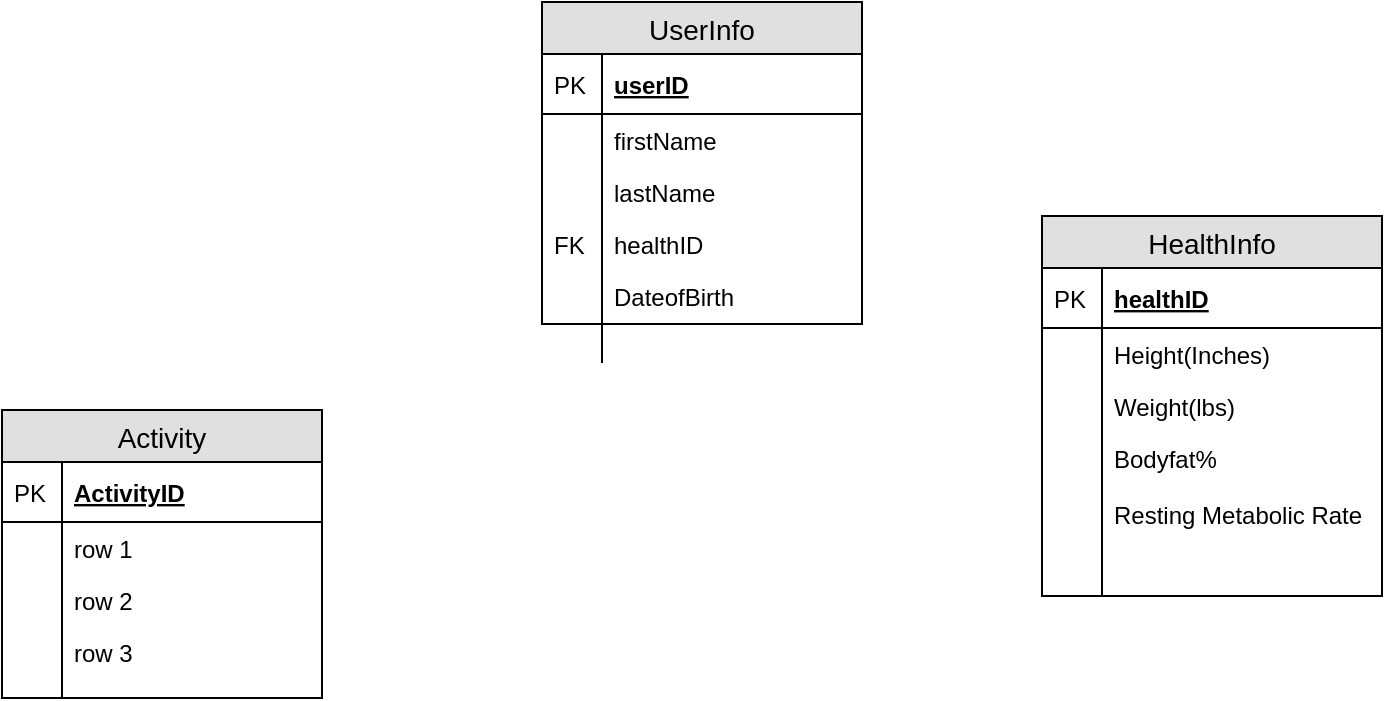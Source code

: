 <mxfile version="12.0.2" type="github" pages="1"><diagram id="rcm8UiP5ZTEfefi09jWw" name="Page-1"><mxGraphModel dx="768" dy="455" grid="1" gridSize="10" guides="1" tooltips="1" connect="1" arrows="1" fold="1" page="1" pageScale="1" pageWidth="850" pageHeight="1100" math="0" shadow="0"><root><mxCell id="0"/><mxCell id="1" parent="0"/><mxCell id="2JhXEc4H_2p9KzLNhtrB-1" value="UserInfo" style="swimlane;fontStyle=0;childLayout=stackLayout;horizontal=1;startSize=26;fillColor=#e0e0e0;horizontalStack=0;resizeParent=1;resizeParentMax=0;resizeLast=0;collapsible=1;marginBottom=0;swimlaneFillColor=#ffffff;align=center;fontSize=14;" vertex="1" parent="1"><mxGeometry x="300" y="43" width="160" height="161" as="geometry"/></mxCell><mxCell id="2JhXEc4H_2p9KzLNhtrB-2" value="userID" style="shape=partialRectangle;top=0;left=0;right=0;bottom=1;align=left;verticalAlign=middle;fillColor=none;spacingLeft=34;spacingRight=4;overflow=hidden;rotatable=0;points=[[0,0.5],[1,0.5]];portConstraint=eastwest;dropTarget=0;fontStyle=5;fontSize=12;" vertex="1" parent="2JhXEc4H_2p9KzLNhtrB-1"><mxGeometry y="26" width="160" height="30" as="geometry"/></mxCell><mxCell id="2JhXEc4H_2p9KzLNhtrB-3" value="PK" style="shape=partialRectangle;top=0;left=0;bottom=0;fillColor=none;align=left;verticalAlign=middle;spacingLeft=4;spacingRight=4;overflow=hidden;rotatable=0;points=[];portConstraint=eastwest;part=1;fontSize=12;" vertex="1" connectable="0" parent="2JhXEc4H_2p9KzLNhtrB-2"><mxGeometry width="30" height="30" as="geometry"/></mxCell><mxCell id="2JhXEc4H_2p9KzLNhtrB-4" value="firstName" style="shape=partialRectangle;top=0;left=0;right=0;bottom=0;align=left;verticalAlign=top;fillColor=none;spacingLeft=34;spacingRight=4;overflow=hidden;rotatable=0;points=[[0,0.5],[1,0.5]];portConstraint=eastwest;dropTarget=0;fontSize=12;" vertex="1" parent="2JhXEc4H_2p9KzLNhtrB-1"><mxGeometry y="56" width="160" height="26" as="geometry"/></mxCell><mxCell id="2JhXEc4H_2p9KzLNhtrB-5" value="" style="shape=partialRectangle;top=0;left=0;bottom=0;fillColor=none;align=left;verticalAlign=top;spacingLeft=4;spacingRight=4;overflow=hidden;rotatable=0;points=[];portConstraint=eastwest;part=1;fontSize=12;" vertex="1" connectable="0" parent="2JhXEc4H_2p9KzLNhtrB-4"><mxGeometry width="30" height="26" as="geometry"/></mxCell><mxCell id="2JhXEc4H_2p9KzLNhtrB-6" value="lastName" style="shape=partialRectangle;top=0;left=0;right=0;bottom=0;align=left;verticalAlign=top;fillColor=none;spacingLeft=34;spacingRight=4;overflow=hidden;rotatable=0;points=[[0,0.5],[1,0.5]];portConstraint=eastwest;dropTarget=0;fontSize=12;" vertex="1" parent="2JhXEc4H_2p9KzLNhtrB-1"><mxGeometry y="82" width="160" height="26" as="geometry"/></mxCell><mxCell id="2JhXEc4H_2p9KzLNhtrB-7" value="" style="shape=partialRectangle;top=0;left=0;bottom=0;fillColor=none;align=left;verticalAlign=top;spacingLeft=4;spacingRight=4;overflow=hidden;rotatable=0;points=[];portConstraint=eastwest;part=1;fontSize=12;" vertex="1" connectable="0" parent="2JhXEc4H_2p9KzLNhtrB-6"><mxGeometry width="30" height="26" as="geometry"/></mxCell><mxCell id="2JhXEc4H_2p9KzLNhtrB-8" value="healthID" style="shape=partialRectangle;top=0;left=0;right=0;bottom=0;align=left;verticalAlign=top;fillColor=none;spacingLeft=34;spacingRight=4;overflow=hidden;rotatable=0;points=[[0,0.5],[1,0.5]];portConstraint=eastwest;dropTarget=0;fontSize=12;" vertex="1" parent="2JhXEc4H_2p9KzLNhtrB-1"><mxGeometry y="108" width="160" height="26" as="geometry"/></mxCell><mxCell id="2JhXEc4H_2p9KzLNhtrB-9" value="FK" style="shape=partialRectangle;top=0;left=0;bottom=0;fillColor=none;align=left;verticalAlign=top;spacingLeft=4;spacingRight=4;overflow=hidden;rotatable=0;points=[];portConstraint=eastwest;part=1;fontSize=12;" vertex="1" connectable="0" parent="2JhXEc4H_2p9KzLNhtrB-8"><mxGeometry width="30" height="26" as="geometry"/></mxCell><mxCell id="2JhXEc4H_2p9KzLNhtrB-10" value="DateofBirth&#10;&#10;" style="shape=partialRectangle;top=0;left=0;right=0;bottom=0;align=left;verticalAlign=top;fillColor=none;spacingLeft=34;spacingRight=4;overflow=hidden;rotatable=0;points=[[0,0.5],[1,0.5]];portConstraint=eastwest;dropTarget=0;fontSize=12;" vertex="1" parent="2JhXEc4H_2p9KzLNhtrB-1"><mxGeometry y="134" width="160" height="27" as="geometry"/></mxCell><mxCell id="2JhXEc4H_2p9KzLNhtrB-11" value="" style="shape=partialRectangle;top=0;left=0;bottom=0;fillColor=none;align=left;verticalAlign=top;spacingLeft=4;spacingRight=4;overflow=hidden;rotatable=0;points=[];portConstraint=eastwest;part=1;fontSize=12;" vertex="1" connectable="0" parent="2JhXEc4H_2p9KzLNhtrB-10"><mxGeometry width="30" height="46" as="geometry"/></mxCell><mxCell id="2JhXEc4H_2p9KzLNhtrB-21" value="HealthInfo" style="swimlane;fontStyle=0;childLayout=stackLayout;horizontal=1;startSize=26;fillColor=#e0e0e0;horizontalStack=0;resizeParent=1;resizeParentMax=0;resizeLast=0;collapsible=1;marginBottom=0;swimlaneFillColor=#ffffff;align=center;fontSize=14;" vertex="1" parent="1"><mxGeometry x="550" y="150" width="170" height="190" as="geometry"/></mxCell><mxCell id="2JhXEc4H_2p9KzLNhtrB-22" value="healthID" style="shape=partialRectangle;top=0;left=0;right=0;bottom=1;align=left;verticalAlign=middle;fillColor=none;spacingLeft=34;spacingRight=4;overflow=hidden;rotatable=0;points=[[0,0.5],[1,0.5]];portConstraint=eastwest;dropTarget=0;fontStyle=5;fontSize=12;" vertex="1" parent="2JhXEc4H_2p9KzLNhtrB-21"><mxGeometry y="26" width="170" height="30" as="geometry"/></mxCell><mxCell id="2JhXEc4H_2p9KzLNhtrB-23" value="PK" style="shape=partialRectangle;top=0;left=0;bottom=0;fillColor=none;align=left;verticalAlign=middle;spacingLeft=4;spacingRight=4;overflow=hidden;rotatable=0;points=[];portConstraint=eastwest;part=1;fontSize=12;" vertex="1" connectable="0" parent="2JhXEc4H_2p9KzLNhtrB-22"><mxGeometry width="30" height="30" as="geometry"/></mxCell><mxCell id="2JhXEc4H_2p9KzLNhtrB-24" value="Height(Inches)" style="shape=partialRectangle;top=0;left=0;right=0;bottom=0;align=left;verticalAlign=top;fillColor=none;spacingLeft=34;spacingRight=4;overflow=hidden;rotatable=0;points=[[0,0.5],[1,0.5]];portConstraint=eastwest;dropTarget=0;fontSize=12;" vertex="1" parent="2JhXEc4H_2p9KzLNhtrB-21"><mxGeometry y="56" width="170" height="26" as="geometry"/></mxCell><mxCell id="2JhXEc4H_2p9KzLNhtrB-25" value="" style="shape=partialRectangle;top=0;left=0;bottom=0;fillColor=none;align=left;verticalAlign=top;spacingLeft=4;spacingRight=4;overflow=hidden;rotatable=0;points=[];portConstraint=eastwest;part=1;fontSize=12;" vertex="1" connectable="0" parent="2JhXEc4H_2p9KzLNhtrB-24"><mxGeometry width="30" height="26" as="geometry"/></mxCell><mxCell id="2JhXEc4H_2p9KzLNhtrB-26" value="Weight(lbs)" style="shape=partialRectangle;top=0;left=0;right=0;bottom=0;align=left;verticalAlign=top;fillColor=none;spacingLeft=34;spacingRight=4;overflow=hidden;rotatable=0;points=[[0,0.5],[1,0.5]];portConstraint=eastwest;dropTarget=0;fontSize=12;" vertex="1" parent="2JhXEc4H_2p9KzLNhtrB-21"><mxGeometry y="82" width="170" height="26" as="geometry"/></mxCell><mxCell id="2JhXEc4H_2p9KzLNhtrB-27" value="" style="shape=partialRectangle;top=0;left=0;bottom=0;fillColor=none;align=left;verticalAlign=top;spacingLeft=4;spacingRight=4;overflow=hidden;rotatable=0;points=[];portConstraint=eastwest;part=1;fontSize=12;" vertex="1" connectable="0" parent="2JhXEc4H_2p9KzLNhtrB-26"><mxGeometry width="30" height="26" as="geometry"/></mxCell><mxCell id="2JhXEc4H_2p9KzLNhtrB-28" value="Bodyfat%&#10;&#10;Resting Metabolic Rate&#10;" style="shape=partialRectangle;top=0;left=0;right=0;bottom=0;align=left;verticalAlign=top;fillColor=none;spacingLeft=34;spacingRight=4;overflow=hidden;rotatable=0;points=[[0,0.5],[1,0.5]];portConstraint=eastwest;dropTarget=0;fontSize=12;" vertex="1" parent="2JhXEc4H_2p9KzLNhtrB-21"><mxGeometry y="108" width="170" height="72" as="geometry"/></mxCell><mxCell id="2JhXEc4H_2p9KzLNhtrB-29" value="&#10;&#10;" style="shape=partialRectangle;top=0;left=0;bottom=0;fillColor=none;align=left;verticalAlign=top;spacingLeft=4;spacingRight=4;overflow=hidden;rotatable=0;points=[];portConstraint=eastwest;part=1;fontSize=12;" vertex="1" connectable="0" parent="2JhXEc4H_2p9KzLNhtrB-28"><mxGeometry width="30" height="72" as="geometry"/></mxCell><mxCell id="2JhXEc4H_2p9KzLNhtrB-30" value="" style="shape=partialRectangle;top=0;left=0;right=0;bottom=0;align=left;verticalAlign=top;fillColor=none;spacingLeft=34;spacingRight=4;overflow=hidden;rotatable=0;points=[[0,0.5],[1,0.5]];portConstraint=eastwest;dropTarget=0;fontSize=12;" vertex="1" parent="2JhXEc4H_2p9KzLNhtrB-21"><mxGeometry y="180" width="170" height="10" as="geometry"/></mxCell><mxCell id="2JhXEc4H_2p9KzLNhtrB-31" value="" style="shape=partialRectangle;top=0;left=0;bottom=0;fillColor=none;align=left;verticalAlign=top;spacingLeft=4;spacingRight=4;overflow=hidden;rotatable=0;points=[];portConstraint=eastwest;part=1;fontSize=12;" vertex="1" connectable="0" parent="2JhXEc4H_2p9KzLNhtrB-30"><mxGeometry width="30" height="10" as="geometry"/></mxCell><mxCell id="2JhXEc4H_2p9KzLNhtrB-33" value="Activity" style="swimlane;fontStyle=0;childLayout=stackLayout;horizontal=1;startSize=26;fillColor=#e0e0e0;horizontalStack=0;resizeParent=1;resizeParentMax=0;resizeLast=0;collapsible=1;marginBottom=0;swimlaneFillColor=#ffffff;align=center;fontSize=14;" vertex="1" parent="1"><mxGeometry x="30" y="247" width="160" height="144" as="geometry"/></mxCell><mxCell id="2JhXEc4H_2p9KzLNhtrB-34" value="ActivityID" style="shape=partialRectangle;top=0;left=0;right=0;bottom=1;align=left;verticalAlign=middle;fillColor=none;spacingLeft=34;spacingRight=4;overflow=hidden;rotatable=0;points=[[0,0.5],[1,0.5]];portConstraint=eastwest;dropTarget=0;fontStyle=5;fontSize=12;" vertex="1" parent="2JhXEc4H_2p9KzLNhtrB-33"><mxGeometry y="26" width="160" height="30" as="geometry"/></mxCell><mxCell id="2JhXEc4H_2p9KzLNhtrB-35" value="PK" style="shape=partialRectangle;top=0;left=0;bottom=0;fillColor=none;align=left;verticalAlign=middle;spacingLeft=4;spacingRight=4;overflow=hidden;rotatable=0;points=[];portConstraint=eastwest;part=1;fontSize=12;" vertex="1" connectable="0" parent="2JhXEc4H_2p9KzLNhtrB-34"><mxGeometry width="30" height="30" as="geometry"/></mxCell><mxCell id="2JhXEc4H_2p9KzLNhtrB-36" value="row 1" style="shape=partialRectangle;top=0;left=0;right=0;bottom=0;align=left;verticalAlign=top;fillColor=none;spacingLeft=34;spacingRight=4;overflow=hidden;rotatable=0;points=[[0,0.5],[1,0.5]];portConstraint=eastwest;dropTarget=0;fontSize=12;" vertex="1" parent="2JhXEc4H_2p9KzLNhtrB-33"><mxGeometry y="56" width="160" height="26" as="geometry"/></mxCell><mxCell id="2JhXEc4H_2p9KzLNhtrB-37" value="" style="shape=partialRectangle;top=0;left=0;bottom=0;fillColor=none;align=left;verticalAlign=top;spacingLeft=4;spacingRight=4;overflow=hidden;rotatable=0;points=[];portConstraint=eastwest;part=1;fontSize=12;" vertex="1" connectable="0" parent="2JhXEc4H_2p9KzLNhtrB-36"><mxGeometry width="30" height="26" as="geometry"/></mxCell><mxCell id="2JhXEc4H_2p9KzLNhtrB-38" value="row 2" style="shape=partialRectangle;top=0;left=0;right=0;bottom=0;align=left;verticalAlign=top;fillColor=none;spacingLeft=34;spacingRight=4;overflow=hidden;rotatable=0;points=[[0,0.5],[1,0.5]];portConstraint=eastwest;dropTarget=0;fontSize=12;" vertex="1" parent="2JhXEc4H_2p9KzLNhtrB-33"><mxGeometry y="82" width="160" height="26" as="geometry"/></mxCell><mxCell id="2JhXEc4H_2p9KzLNhtrB-39" value="" style="shape=partialRectangle;top=0;left=0;bottom=0;fillColor=none;align=left;verticalAlign=top;spacingLeft=4;spacingRight=4;overflow=hidden;rotatable=0;points=[];portConstraint=eastwest;part=1;fontSize=12;" vertex="1" connectable="0" parent="2JhXEc4H_2p9KzLNhtrB-38"><mxGeometry width="30" height="26" as="geometry"/></mxCell><mxCell id="2JhXEc4H_2p9KzLNhtrB-40" value="row 3" style="shape=partialRectangle;top=0;left=0;right=0;bottom=0;align=left;verticalAlign=top;fillColor=none;spacingLeft=34;spacingRight=4;overflow=hidden;rotatable=0;points=[[0,0.5],[1,0.5]];portConstraint=eastwest;dropTarget=0;fontSize=12;" vertex="1" parent="2JhXEc4H_2p9KzLNhtrB-33"><mxGeometry y="108" width="160" height="26" as="geometry"/></mxCell><mxCell id="2JhXEc4H_2p9KzLNhtrB-41" value="" style="shape=partialRectangle;top=0;left=0;bottom=0;fillColor=none;align=left;verticalAlign=top;spacingLeft=4;spacingRight=4;overflow=hidden;rotatable=0;points=[];portConstraint=eastwest;part=1;fontSize=12;" vertex="1" connectable="0" parent="2JhXEc4H_2p9KzLNhtrB-40"><mxGeometry width="30" height="26" as="geometry"/></mxCell><mxCell id="2JhXEc4H_2p9KzLNhtrB-42" value="" style="shape=partialRectangle;top=0;left=0;right=0;bottom=0;align=left;verticalAlign=top;fillColor=none;spacingLeft=34;spacingRight=4;overflow=hidden;rotatable=0;points=[[0,0.5],[1,0.5]];portConstraint=eastwest;dropTarget=0;fontSize=12;" vertex="1" parent="2JhXEc4H_2p9KzLNhtrB-33"><mxGeometry y="134" width="160" height="10" as="geometry"/></mxCell><mxCell id="2JhXEc4H_2p9KzLNhtrB-43" value="" style="shape=partialRectangle;top=0;left=0;bottom=0;fillColor=none;align=left;verticalAlign=top;spacingLeft=4;spacingRight=4;overflow=hidden;rotatable=0;points=[];portConstraint=eastwest;part=1;fontSize=12;" vertex="1" connectable="0" parent="2JhXEc4H_2p9KzLNhtrB-42"><mxGeometry width="30" height="10" as="geometry"/></mxCell></root></mxGraphModel></diagram></mxfile>